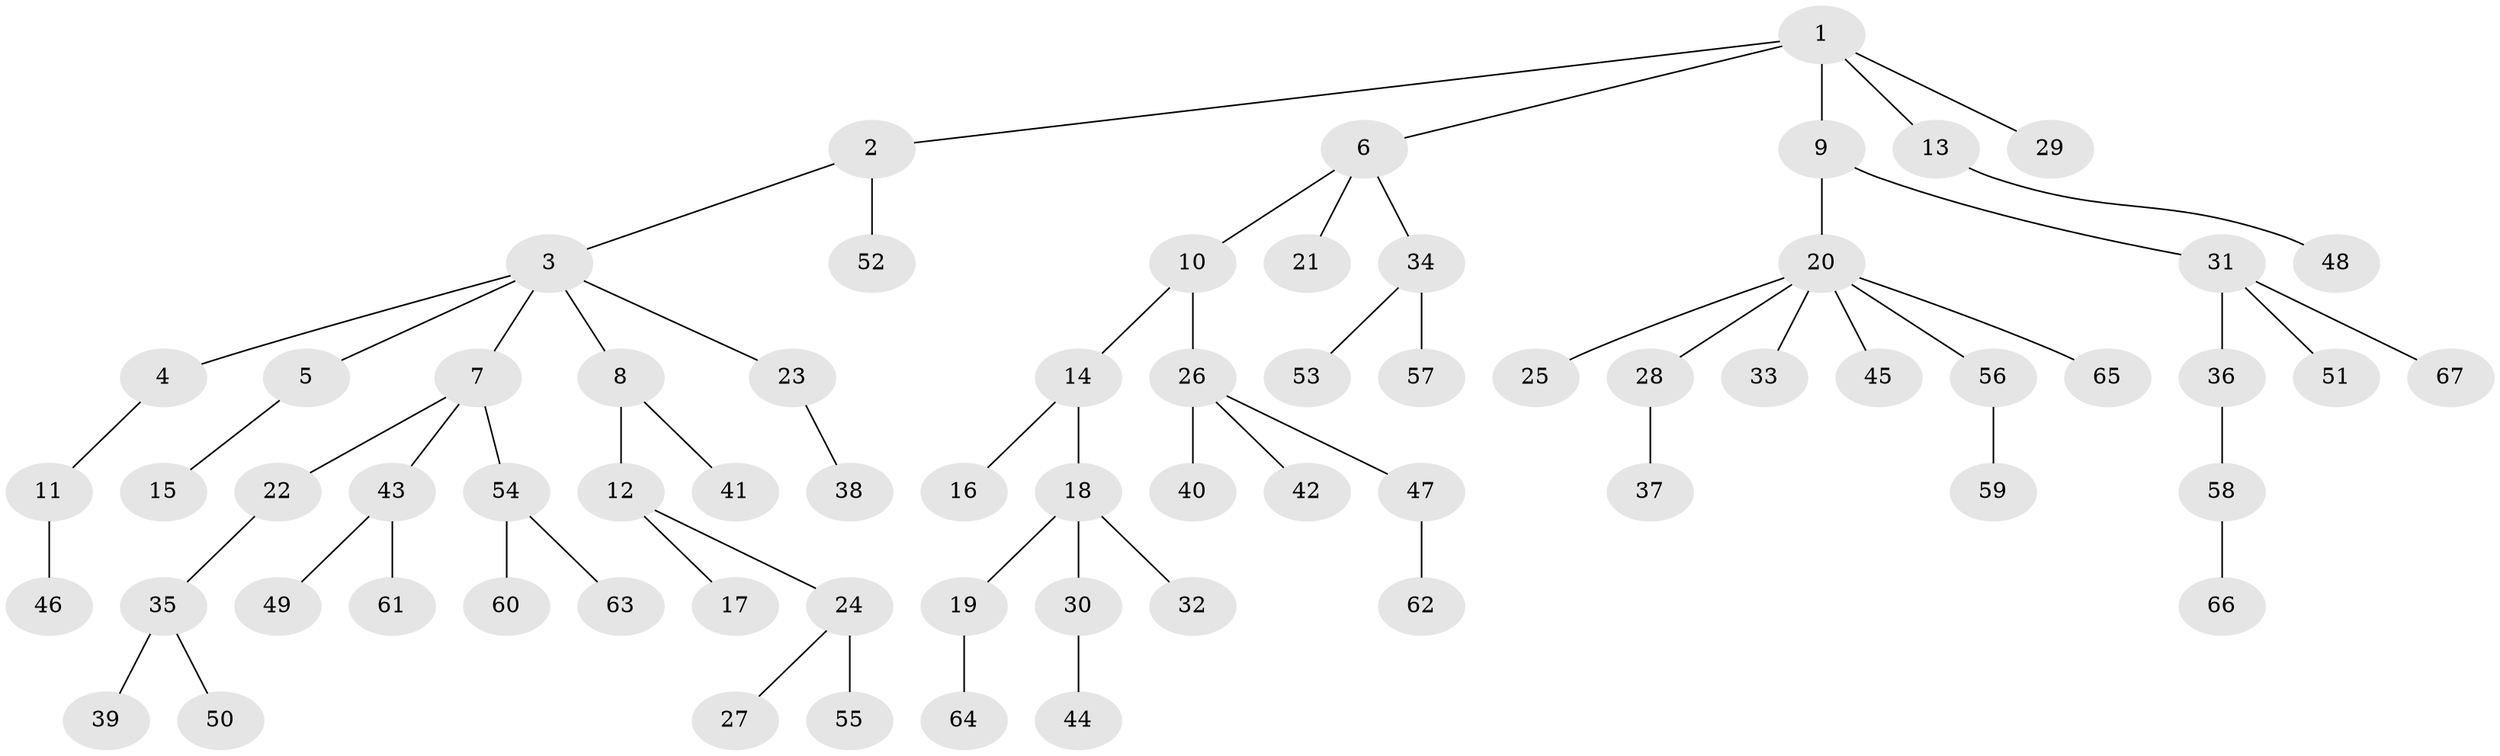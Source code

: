 // coarse degree distribution, {6: 0.06976744186046512, 2: 0.23255813953488372, 1: 0.5581395348837209, 3: 0.06976744186046512, 5: 0.023255813953488372, 4: 0.046511627906976744}
// Generated by graph-tools (version 1.1) at 2025/24/03/03/25 07:24:07]
// undirected, 67 vertices, 66 edges
graph export_dot {
graph [start="1"]
  node [color=gray90,style=filled];
  1;
  2;
  3;
  4;
  5;
  6;
  7;
  8;
  9;
  10;
  11;
  12;
  13;
  14;
  15;
  16;
  17;
  18;
  19;
  20;
  21;
  22;
  23;
  24;
  25;
  26;
  27;
  28;
  29;
  30;
  31;
  32;
  33;
  34;
  35;
  36;
  37;
  38;
  39;
  40;
  41;
  42;
  43;
  44;
  45;
  46;
  47;
  48;
  49;
  50;
  51;
  52;
  53;
  54;
  55;
  56;
  57;
  58;
  59;
  60;
  61;
  62;
  63;
  64;
  65;
  66;
  67;
  1 -- 2;
  1 -- 6;
  1 -- 9;
  1 -- 13;
  1 -- 29;
  2 -- 3;
  2 -- 52;
  3 -- 4;
  3 -- 5;
  3 -- 7;
  3 -- 8;
  3 -- 23;
  4 -- 11;
  5 -- 15;
  6 -- 10;
  6 -- 21;
  6 -- 34;
  7 -- 22;
  7 -- 43;
  7 -- 54;
  8 -- 12;
  8 -- 41;
  9 -- 20;
  9 -- 31;
  10 -- 14;
  10 -- 26;
  11 -- 46;
  12 -- 17;
  12 -- 24;
  13 -- 48;
  14 -- 16;
  14 -- 18;
  18 -- 19;
  18 -- 30;
  18 -- 32;
  19 -- 64;
  20 -- 25;
  20 -- 28;
  20 -- 33;
  20 -- 45;
  20 -- 56;
  20 -- 65;
  22 -- 35;
  23 -- 38;
  24 -- 27;
  24 -- 55;
  26 -- 40;
  26 -- 42;
  26 -- 47;
  28 -- 37;
  30 -- 44;
  31 -- 36;
  31 -- 51;
  31 -- 67;
  34 -- 53;
  34 -- 57;
  35 -- 39;
  35 -- 50;
  36 -- 58;
  43 -- 49;
  43 -- 61;
  47 -- 62;
  54 -- 60;
  54 -- 63;
  56 -- 59;
  58 -- 66;
}
